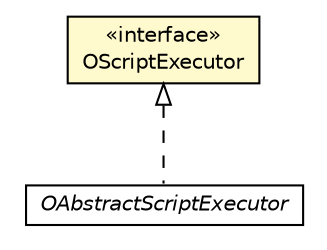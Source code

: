 #!/usr/local/bin/dot
#
# Class diagram 
# Generated by UMLGraph version R5_6-24-gf6e263 (http://www.umlgraph.org/)
#

digraph G {
	edge [fontname="Helvetica",fontsize=10,labelfontname="Helvetica",labelfontsize=10];
	node [fontname="Helvetica",fontsize=10,shape=plaintext];
	nodesep=0.25;
	ranksep=0.5;
	// com.orientechnologies.orient.core.command.OScriptExecutor
	c6281474 [label=<<table title="com.orientechnologies.orient.core.command.OScriptExecutor" border="0" cellborder="1" cellspacing="0" cellpadding="2" port="p" bgcolor="lemonChiffon" href="./OScriptExecutor.html">
		<tr><td><table border="0" cellspacing="0" cellpadding="1">
<tr><td align="center" balign="center"> &#171;interface&#187; </td></tr>
<tr><td align="center" balign="center"> OScriptExecutor </td></tr>
		</table></td></tr>
		</table>>, URL="./OScriptExecutor.html", fontname="Helvetica", fontcolor="black", fontsize=10.0];
	// com.orientechnologies.orient.core.command.traverse.OAbstractScriptExecutor
	c6281479 [label=<<table title="com.orientechnologies.orient.core.command.traverse.OAbstractScriptExecutor" border="0" cellborder="1" cellspacing="0" cellpadding="2" port="p" href="./traverse/OAbstractScriptExecutor.html">
		<tr><td><table border="0" cellspacing="0" cellpadding="1">
<tr><td align="center" balign="center"><font face="Helvetica-Oblique"> OAbstractScriptExecutor </font></td></tr>
		</table></td></tr>
		</table>>, URL="./traverse/OAbstractScriptExecutor.html", fontname="Helvetica", fontcolor="black", fontsize=10.0];
	//com.orientechnologies.orient.core.command.traverse.OAbstractScriptExecutor implements com.orientechnologies.orient.core.command.OScriptExecutor
	c6281474:p -> c6281479:p [dir=back,arrowtail=empty,style=dashed];
}

